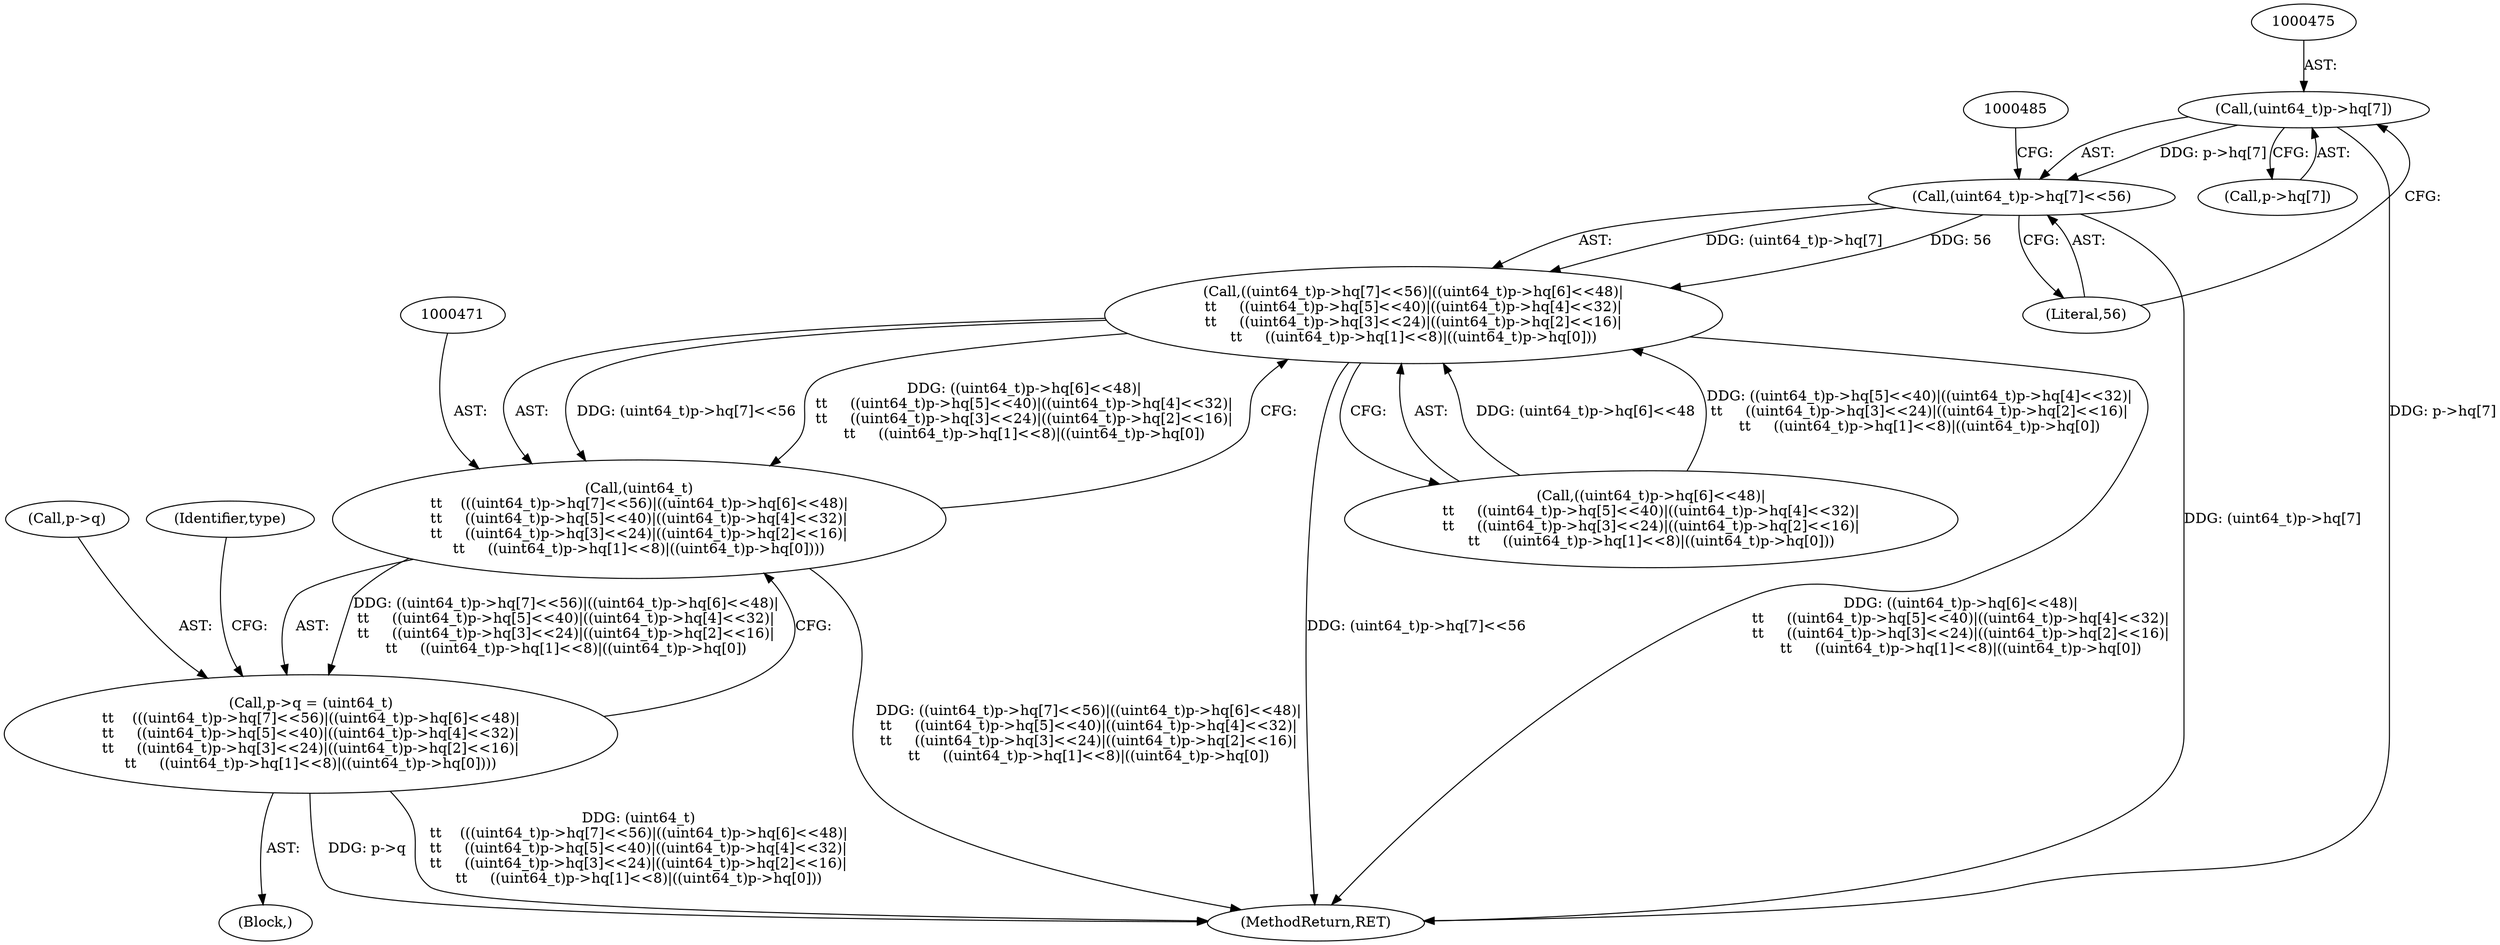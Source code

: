 digraph "0_file_27a14bc7ba285a0a5ebfdb55e54001aa11932b08@array" {
"1000474" [label="(Call,(uint64_t)p->hq[7])"];
"1000473" [label="(Call,(uint64_t)p->hq[7]<<56)"];
"1000472" [label="(Call,((uint64_t)p->hq[7]<<56)|((uint64_t)p->hq[6]<<48)|\n\t\t     ((uint64_t)p->hq[5]<<40)|((uint64_t)p->hq[4]<<32)|\n\t\t     ((uint64_t)p->hq[3]<<24)|((uint64_t)p->hq[2]<<16)|\n\t\t     ((uint64_t)p->hq[1]<<8)|((uint64_t)p->hq[0]))"];
"1000470" [label="(Call,(uint64_t)\n\t\t    (((uint64_t)p->hq[7]<<56)|((uint64_t)p->hq[6]<<48)|\n\t\t     ((uint64_t)p->hq[5]<<40)|((uint64_t)p->hq[4]<<32)|\n\t\t     ((uint64_t)p->hq[3]<<24)|((uint64_t)p->hq[2]<<16)|\n\t\t     ((uint64_t)p->hq[1]<<8)|((uint64_t)p->hq[0])))"];
"1000466" [label="(Call,p->q = (uint64_t)\n\t\t    (((uint64_t)p->hq[7]<<56)|((uint64_t)p->hq[6]<<48)|\n\t\t     ((uint64_t)p->hq[5]<<40)|((uint64_t)p->hq[4]<<32)|\n\t\t     ((uint64_t)p->hq[3]<<24)|((uint64_t)p->hq[2]<<16)|\n\t\t     ((uint64_t)p->hq[1]<<8)|((uint64_t)p->hq[0])))"];
"1000470" [label="(Call,(uint64_t)\n\t\t    (((uint64_t)p->hq[7]<<56)|((uint64_t)p->hq[6]<<48)|\n\t\t     ((uint64_t)p->hq[5]<<40)|((uint64_t)p->hq[4]<<32)|\n\t\t     ((uint64_t)p->hq[3]<<24)|((uint64_t)p->hq[2]<<16)|\n\t\t     ((uint64_t)p->hq[1]<<8)|((uint64_t)p->hq[0])))"];
"1000472" [label="(Call,((uint64_t)p->hq[7]<<56)|((uint64_t)p->hq[6]<<48)|\n\t\t     ((uint64_t)p->hq[5]<<40)|((uint64_t)p->hq[4]<<32)|\n\t\t     ((uint64_t)p->hq[3]<<24)|((uint64_t)p->hq[2]<<16)|\n\t\t     ((uint64_t)p->hq[1]<<8)|((uint64_t)p->hq[0]))"];
"1000481" [label="(Literal,56)"];
"1000476" [label="(Call,p->hq[7])"];
"1000474" [label="(Call,(uint64_t)p->hq[7])"];
"1000467" [label="(Call,p->q)"];
"1000482" [label="(Call,((uint64_t)p->hq[6]<<48)|\n\t\t     ((uint64_t)p->hq[5]<<40)|((uint64_t)p->hq[4]<<32)|\n\t\t     ((uint64_t)p->hq[3]<<24)|((uint64_t)p->hq[2]<<16)|\n\t\t     ((uint64_t)p->hq[1]<<8)|((uint64_t)p->hq[0]))"];
"1000551" [label="(Identifier,type)"];
"1000902" [label="(MethodReturn,RET)"];
"1000466" [label="(Call,p->q = (uint64_t)\n\t\t    (((uint64_t)p->hq[7]<<56)|((uint64_t)p->hq[6]<<48)|\n\t\t     ((uint64_t)p->hq[5]<<40)|((uint64_t)p->hq[4]<<32)|\n\t\t     ((uint64_t)p->hq[3]<<24)|((uint64_t)p->hq[2]<<16)|\n\t\t     ((uint64_t)p->hq[1]<<8)|((uint64_t)p->hq[0])))"];
"1000473" [label="(Call,(uint64_t)p->hq[7]<<56)"];
"1000122" [label="(Block,)"];
"1000474" -> "1000473"  [label="AST: "];
"1000474" -> "1000476"  [label="CFG: "];
"1000475" -> "1000474"  [label="AST: "];
"1000476" -> "1000474"  [label="AST: "];
"1000481" -> "1000474"  [label="CFG: "];
"1000474" -> "1000902"  [label="DDG: p->hq[7]"];
"1000474" -> "1000473"  [label="DDG: p->hq[7]"];
"1000473" -> "1000472"  [label="AST: "];
"1000473" -> "1000481"  [label="CFG: "];
"1000481" -> "1000473"  [label="AST: "];
"1000485" -> "1000473"  [label="CFG: "];
"1000473" -> "1000902"  [label="DDG: (uint64_t)p->hq[7]"];
"1000473" -> "1000472"  [label="DDG: (uint64_t)p->hq[7]"];
"1000473" -> "1000472"  [label="DDG: 56"];
"1000472" -> "1000470"  [label="AST: "];
"1000472" -> "1000482"  [label="CFG: "];
"1000482" -> "1000472"  [label="AST: "];
"1000470" -> "1000472"  [label="CFG: "];
"1000472" -> "1000902"  [label="DDG: (uint64_t)p->hq[7]<<56"];
"1000472" -> "1000902"  [label="DDG: ((uint64_t)p->hq[6]<<48)|\n\t\t     ((uint64_t)p->hq[5]<<40)|((uint64_t)p->hq[4]<<32)|\n\t\t     ((uint64_t)p->hq[3]<<24)|((uint64_t)p->hq[2]<<16)|\n\t\t     ((uint64_t)p->hq[1]<<8)|((uint64_t)p->hq[0])"];
"1000472" -> "1000470"  [label="DDG: (uint64_t)p->hq[7]<<56"];
"1000472" -> "1000470"  [label="DDG: ((uint64_t)p->hq[6]<<48)|\n\t\t     ((uint64_t)p->hq[5]<<40)|((uint64_t)p->hq[4]<<32)|\n\t\t     ((uint64_t)p->hq[3]<<24)|((uint64_t)p->hq[2]<<16)|\n\t\t     ((uint64_t)p->hq[1]<<8)|((uint64_t)p->hq[0])"];
"1000482" -> "1000472"  [label="DDG: (uint64_t)p->hq[6]<<48"];
"1000482" -> "1000472"  [label="DDG: ((uint64_t)p->hq[5]<<40)|((uint64_t)p->hq[4]<<32)|\n\t\t     ((uint64_t)p->hq[3]<<24)|((uint64_t)p->hq[2]<<16)|\n\t\t     ((uint64_t)p->hq[1]<<8)|((uint64_t)p->hq[0])"];
"1000470" -> "1000466"  [label="AST: "];
"1000471" -> "1000470"  [label="AST: "];
"1000466" -> "1000470"  [label="CFG: "];
"1000470" -> "1000902"  [label="DDG: ((uint64_t)p->hq[7]<<56)|((uint64_t)p->hq[6]<<48)|\n\t\t     ((uint64_t)p->hq[5]<<40)|((uint64_t)p->hq[4]<<32)|\n\t\t     ((uint64_t)p->hq[3]<<24)|((uint64_t)p->hq[2]<<16)|\n\t\t     ((uint64_t)p->hq[1]<<8)|((uint64_t)p->hq[0])"];
"1000470" -> "1000466"  [label="DDG: ((uint64_t)p->hq[7]<<56)|((uint64_t)p->hq[6]<<48)|\n\t\t     ((uint64_t)p->hq[5]<<40)|((uint64_t)p->hq[4]<<32)|\n\t\t     ((uint64_t)p->hq[3]<<24)|((uint64_t)p->hq[2]<<16)|\n\t\t     ((uint64_t)p->hq[1]<<8)|((uint64_t)p->hq[0])"];
"1000466" -> "1000122"  [label="AST: "];
"1000467" -> "1000466"  [label="AST: "];
"1000551" -> "1000466"  [label="CFG: "];
"1000466" -> "1000902"  [label="DDG: p->q"];
"1000466" -> "1000902"  [label="DDG: (uint64_t)\n\t\t    (((uint64_t)p->hq[7]<<56)|((uint64_t)p->hq[6]<<48)|\n\t\t     ((uint64_t)p->hq[5]<<40)|((uint64_t)p->hq[4]<<32)|\n\t\t     ((uint64_t)p->hq[3]<<24)|((uint64_t)p->hq[2]<<16)|\n\t\t     ((uint64_t)p->hq[1]<<8)|((uint64_t)p->hq[0]))"];
}

